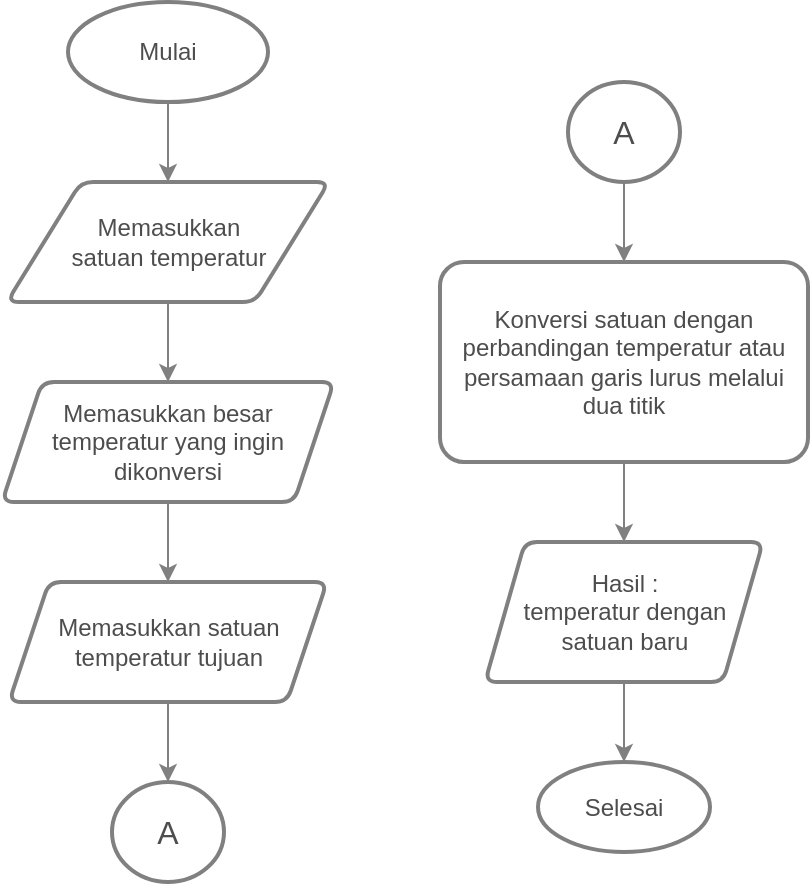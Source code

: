<mxfile version="21.7.2" type="github">
  <diagram name="Page-1" id="axTvwTyRnC_YbbEKpN97">
    <mxGraphModel dx="1134" dy="651" grid="1" gridSize="10" guides="1" tooltips="1" connect="1" arrows="1" fold="1" page="1" pageScale="1" pageWidth="827" pageHeight="1169" math="0" shadow="0">
      <root>
        <mxCell id="0" />
        <mxCell id="1" parent="0" />
        <mxCell id="TUb2oA2NIEB4g1PAvU3Q-9" value="" style="edgeStyle=orthogonalEdgeStyle;rounded=0;orthogonalLoop=1;jettySize=auto;html=1;fontColor=#4D4D4D;strokeColor=#808080;" edge="1" parent="1" source="TUb2oA2NIEB4g1PAvU3Q-5" target="TUb2oA2NIEB4g1PAvU3Q-10">
          <mxGeometry relative="1" as="geometry">
            <mxPoint x="295" y="205" as="targetPoint" />
          </mxGeometry>
        </mxCell>
        <mxCell id="TUb2oA2NIEB4g1PAvU3Q-5" value="Mulai" style="strokeWidth=2;html=1;shape=mxgraph.flowchart.start_2;whiteSpace=wrap;strokeColor=#808080;fontColor=#4D4D4D;" vertex="1" parent="1">
          <mxGeometry x="245" y="80" width="100" height="50" as="geometry" />
        </mxCell>
        <mxCell id="TUb2oA2NIEB4g1PAvU3Q-12" value="" style="edgeStyle=orthogonalEdgeStyle;rounded=0;orthogonalLoop=1;jettySize=auto;html=1;fontColor=#4D4D4D;strokeColor=#808080;" edge="1" parent="1" source="TUb2oA2NIEB4g1PAvU3Q-10" target="TUb2oA2NIEB4g1PAvU3Q-11">
          <mxGeometry relative="1" as="geometry" />
        </mxCell>
        <mxCell id="TUb2oA2NIEB4g1PAvU3Q-10" value="Memasukkan &lt;br&gt;satuan temperatur" style="shape=parallelogram;html=1;strokeWidth=2;perimeter=parallelogramPerimeter;whiteSpace=wrap;rounded=1;arcSize=12;size=0.23;strokeColor=#808080;fontColor=#4D4D4D;" vertex="1" parent="1">
          <mxGeometry x="214.5" y="170" width="161" height="60" as="geometry" />
        </mxCell>
        <mxCell id="TUb2oA2NIEB4g1PAvU3Q-14" value="" style="edgeStyle=orthogonalEdgeStyle;rounded=0;orthogonalLoop=1;jettySize=auto;html=1;fontColor=#4D4D4D;strokeColor=#808080;" edge="1" parent="1" source="TUb2oA2NIEB4g1PAvU3Q-11" target="TUb2oA2NIEB4g1PAvU3Q-13">
          <mxGeometry relative="1" as="geometry" />
        </mxCell>
        <mxCell id="TUb2oA2NIEB4g1PAvU3Q-11" value="Memasukkan besar temperatur yang ingin dikonversi" style="shape=parallelogram;perimeter=parallelogramPerimeter;whiteSpace=wrap;html=1;fixedSize=1;strokeWidth=2;rounded=1;arcSize=12;shadow=0;strokeColor=#808080;fontColor=#4D4D4D;" vertex="1" parent="1">
          <mxGeometry x="212" y="270" width="166" height="60" as="geometry" />
        </mxCell>
        <mxCell id="TUb2oA2NIEB4g1PAvU3Q-30" value="" style="edgeStyle=orthogonalEdgeStyle;rounded=0;orthogonalLoop=1;jettySize=auto;html=1;strokeColor=#808080;" edge="1" parent="1" source="TUb2oA2NIEB4g1PAvU3Q-13" target="TUb2oA2NIEB4g1PAvU3Q-29">
          <mxGeometry relative="1" as="geometry" />
        </mxCell>
        <mxCell id="TUb2oA2NIEB4g1PAvU3Q-13" value="Memasukkan satuan temperatur tujuan" style="shape=parallelogram;perimeter=parallelogramPerimeter;whiteSpace=wrap;html=1;fixedSize=1;strokeWidth=2;rounded=1;arcSize=12;strokeColor=#808080;fontColor=#4D4D4D;" vertex="1" parent="1">
          <mxGeometry x="215.5" y="370" width="159" height="60" as="geometry" />
        </mxCell>
        <mxCell id="TUb2oA2NIEB4g1PAvU3Q-20" value="" style="edgeStyle=orthogonalEdgeStyle;rounded=0;orthogonalLoop=1;jettySize=auto;html=1;fontColor=#4D4D4D;strokeColor=#808080;" edge="1" parent="1" source="TUb2oA2NIEB4g1PAvU3Q-15" target="TUb2oA2NIEB4g1PAvU3Q-19">
          <mxGeometry relative="1" as="geometry" />
        </mxCell>
        <mxCell id="TUb2oA2NIEB4g1PAvU3Q-15" value="Konversi satuan dengan perbandingan temperatur atau persamaan garis lurus melalui dua titik" style="whiteSpace=wrap;html=1;strokeWidth=2;rounded=1;arcSize=12;strokeColor=#808080;fontColor=#4D4D4D;" vertex="1" parent="1">
          <mxGeometry x="431" y="210" width="184" height="100" as="geometry" />
        </mxCell>
        <mxCell id="TUb2oA2NIEB4g1PAvU3Q-22" value="" style="edgeStyle=orthogonalEdgeStyle;rounded=0;orthogonalLoop=1;jettySize=auto;html=1;fontColor=#4D4D4D;strokeColor=#808080;" edge="1" parent="1" source="TUb2oA2NIEB4g1PAvU3Q-19" target="TUb2oA2NIEB4g1PAvU3Q-21">
          <mxGeometry relative="1" as="geometry" />
        </mxCell>
        <mxCell id="TUb2oA2NIEB4g1PAvU3Q-19" value="Hasil : &lt;br&gt;temperatur dengan satuan baru" style="shape=parallelogram;perimeter=parallelogramPerimeter;whiteSpace=wrap;html=1;fixedSize=1;strokeWidth=2;rounded=1;arcSize=12;strokeColor=#808080;fontColor=#4D4D4D;" vertex="1" parent="1">
          <mxGeometry x="453.5" y="350" width="139" height="70" as="geometry" />
        </mxCell>
        <mxCell id="TUb2oA2NIEB4g1PAvU3Q-21" value="Selesai" style="ellipse;whiteSpace=wrap;html=1;strokeWidth=2;rounded=1;arcSize=12;strokeColor=#808080;fontColor=#4D4D4D;" vertex="1" parent="1">
          <mxGeometry x="480" y="460" width="86" height="45" as="geometry" />
        </mxCell>
        <mxCell id="TUb2oA2NIEB4g1PAvU3Q-29" value="&lt;font style=&quot;font-size: 16px;&quot;&gt;A&lt;/font&gt;" style="ellipse;whiteSpace=wrap;html=1;strokeColor=#808080;fontColor=#4D4D4D;strokeWidth=2;rounded=1;arcSize=12;" vertex="1" parent="1">
          <mxGeometry x="267" y="470" width="56" height="50" as="geometry" />
        </mxCell>
        <mxCell id="TUb2oA2NIEB4g1PAvU3Q-32" value="" style="edgeStyle=orthogonalEdgeStyle;rounded=0;orthogonalLoop=1;jettySize=auto;html=1;strokeColor=#808080;" edge="1" parent="1" source="TUb2oA2NIEB4g1PAvU3Q-31" target="TUb2oA2NIEB4g1PAvU3Q-15">
          <mxGeometry relative="1" as="geometry" />
        </mxCell>
        <mxCell id="TUb2oA2NIEB4g1PAvU3Q-31" value="&lt;font style=&quot;font-size: 16px;&quot;&gt;A&lt;/font&gt;" style="ellipse;whiteSpace=wrap;html=1;strokeColor=#808080;fontColor=#4D4D4D;strokeWidth=2;rounded=1;arcSize=12;" vertex="1" parent="1">
          <mxGeometry x="495" y="120" width="56" height="50" as="geometry" />
        </mxCell>
      </root>
    </mxGraphModel>
  </diagram>
</mxfile>
